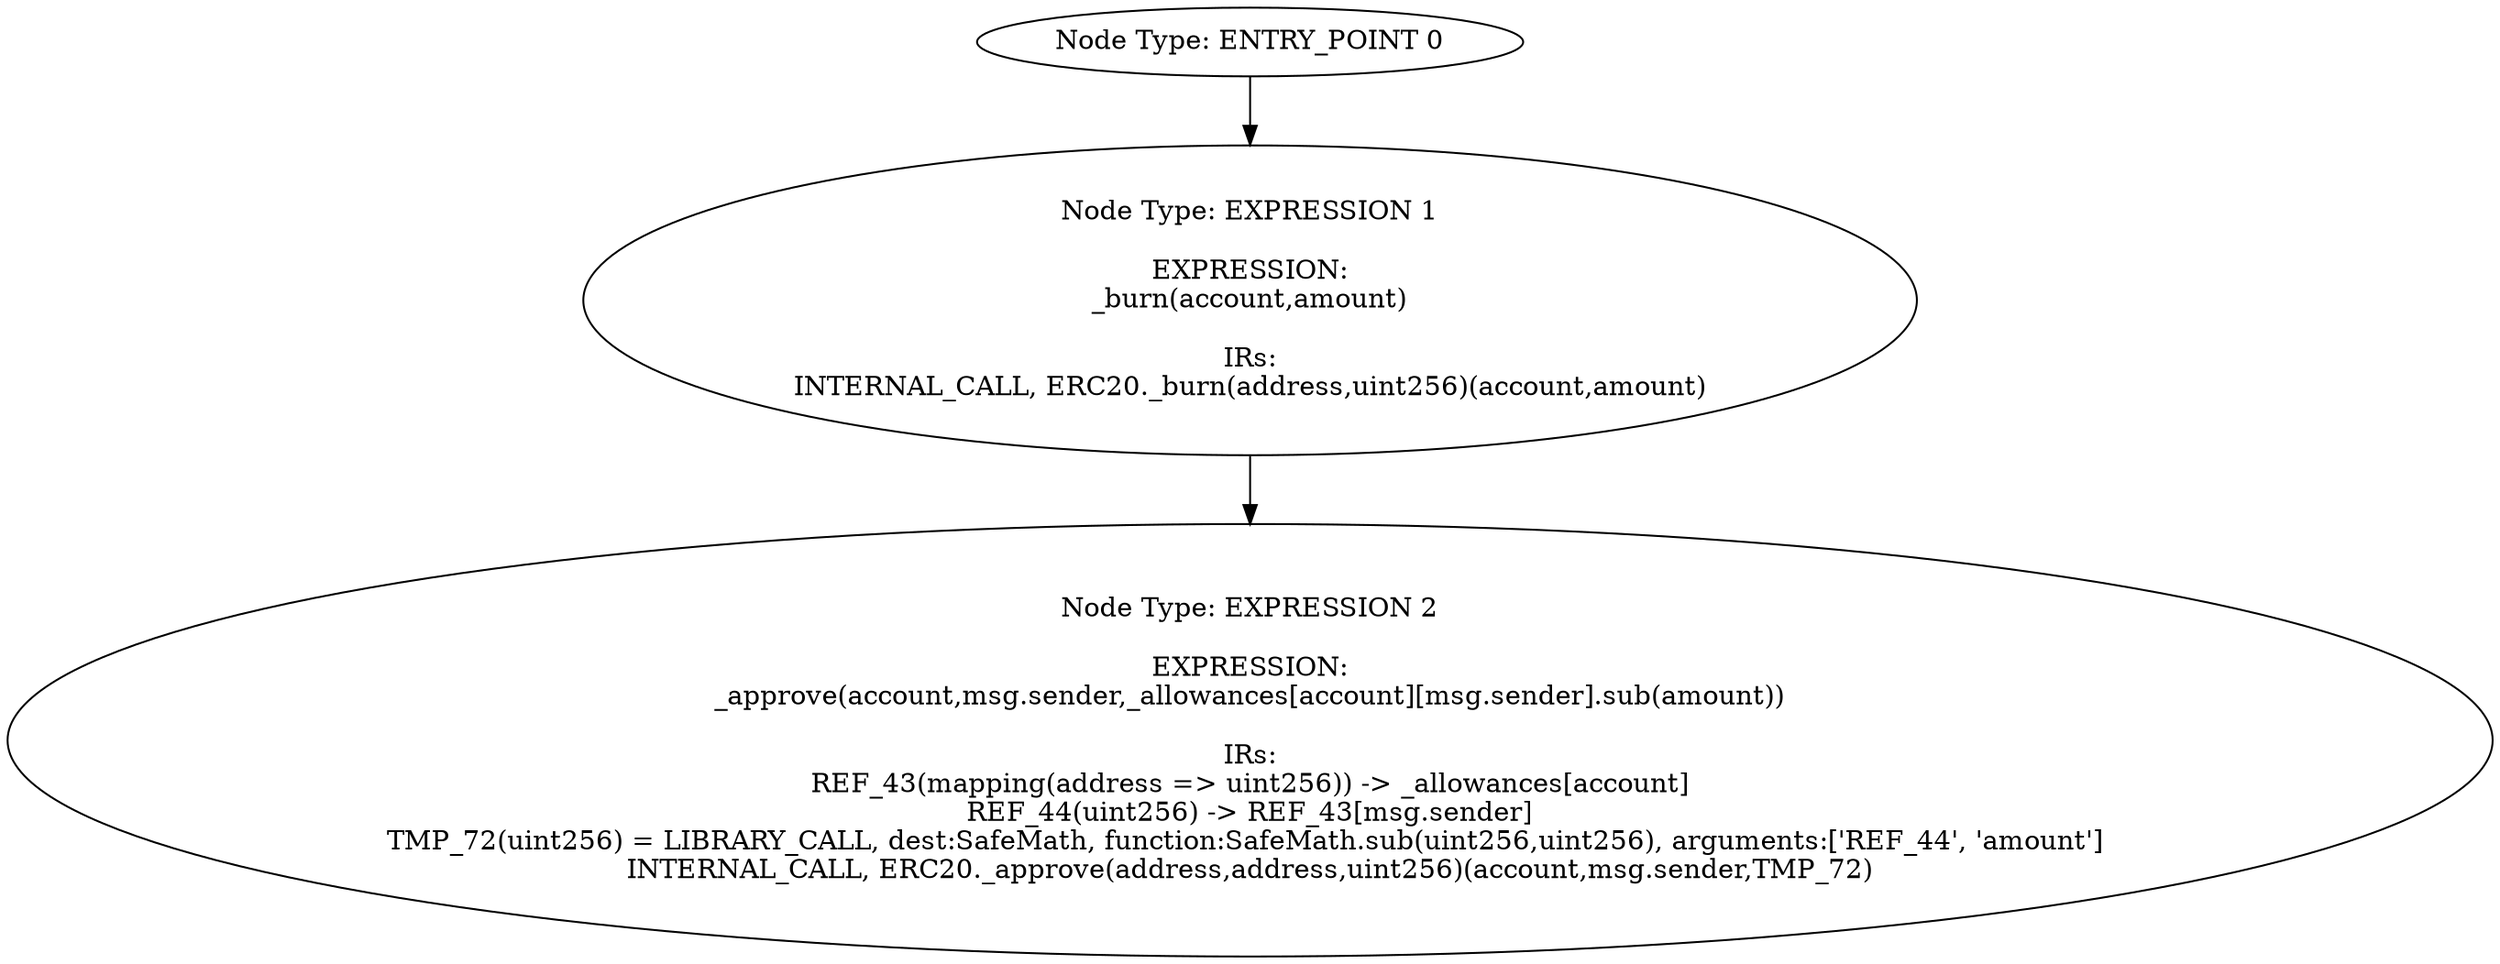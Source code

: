 digraph{
0[label="Node Type: ENTRY_POINT 0
"];
0->1;
1[label="Node Type: EXPRESSION 1

EXPRESSION:
_burn(account,amount)

IRs:
INTERNAL_CALL, ERC20._burn(address,uint256)(account,amount)"];
1->2;
2[label="Node Type: EXPRESSION 2

EXPRESSION:
_approve(account,msg.sender,_allowances[account][msg.sender].sub(amount))

IRs:
REF_43(mapping(address => uint256)) -> _allowances[account]
REF_44(uint256) -> REF_43[msg.sender]
TMP_72(uint256) = LIBRARY_CALL, dest:SafeMath, function:SafeMath.sub(uint256,uint256), arguments:['REF_44', 'amount'] 
INTERNAL_CALL, ERC20._approve(address,address,uint256)(account,msg.sender,TMP_72)"];
}
